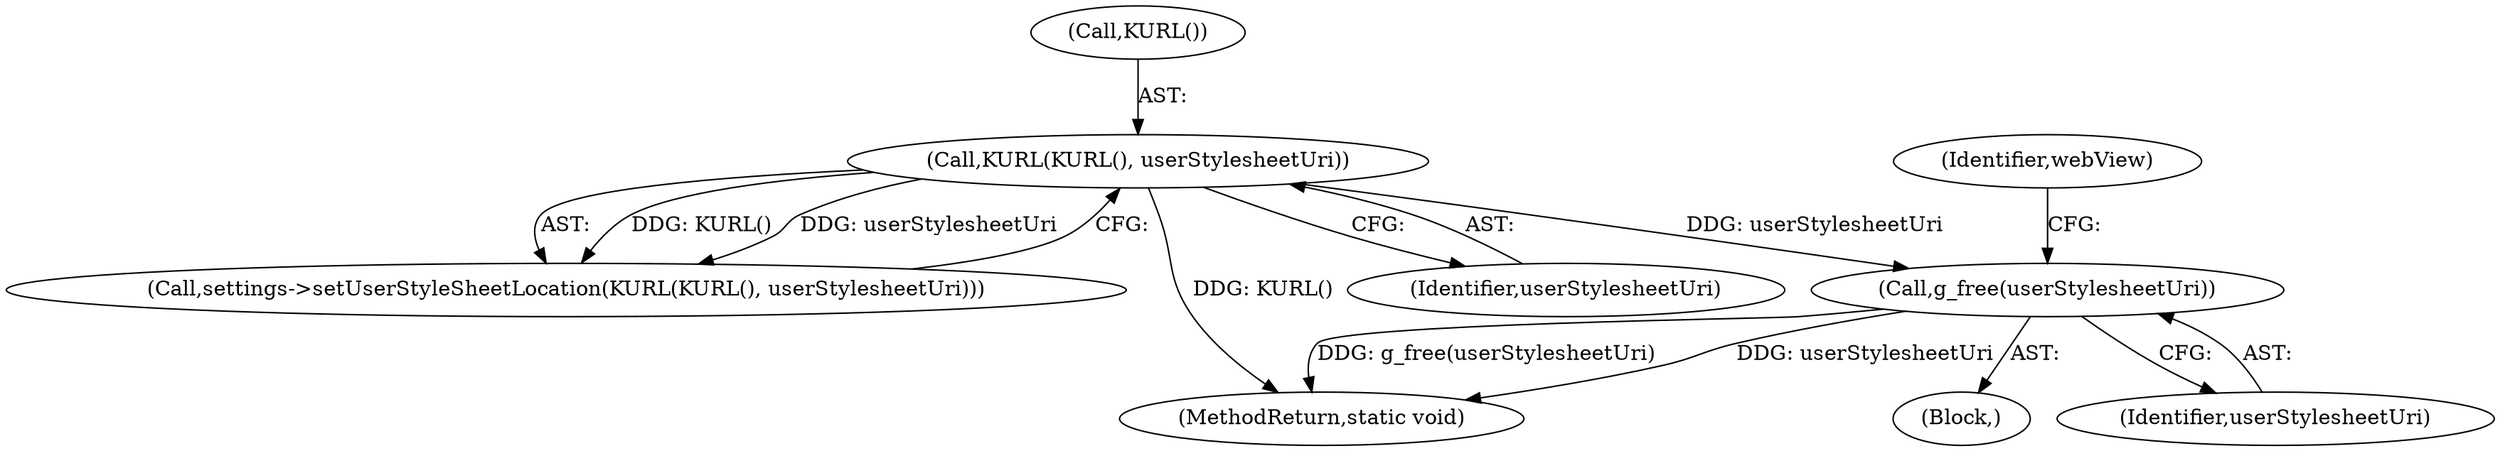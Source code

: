 digraph "0_Chrome_5a2de6455f565783c73e53eae2c8b953e7d48520_0@API" {
"1000386" [label="(Call,g_free(userStylesheetUri))"];
"1000303" [label="(Call,KURL(KURL(), userStylesheetUri))"];
"1000303" [label="(Call,KURL(KURL(), userStylesheetUri))"];
"1000390" [label="(Identifier,webView)"];
"1000302" [label="(Call,settings->setUserStyleSheetLocation(KURL(KURL(), userStylesheetUri)))"];
"1000392" [label="(MethodReturn,static void)"];
"1000304" [label="(Call,KURL())"];
"1000386" [label="(Call,g_free(userStylesheetUri))"];
"1000102" [label="(Block,)"];
"1000305" [label="(Identifier,userStylesheetUri)"];
"1000387" [label="(Identifier,userStylesheetUri)"];
"1000386" -> "1000102"  [label="AST: "];
"1000386" -> "1000387"  [label="CFG: "];
"1000387" -> "1000386"  [label="AST: "];
"1000390" -> "1000386"  [label="CFG: "];
"1000386" -> "1000392"  [label="DDG: userStylesheetUri"];
"1000386" -> "1000392"  [label="DDG: g_free(userStylesheetUri)"];
"1000303" -> "1000386"  [label="DDG: userStylesheetUri"];
"1000303" -> "1000302"  [label="AST: "];
"1000303" -> "1000305"  [label="CFG: "];
"1000304" -> "1000303"  [label="AST: "];
"1000305" -> "1000303"  [label="AST: "];
"1000302" -> "1000303"  [label="CFG: "];
"1000303" -> "1000392"  [label="DDG: KURL()"];
"1000303" -> "1000302"  [label="DDG: KURL()"];
"1000303" -> "1000302"  [label="DDG: userStylesheetUri"];
}

